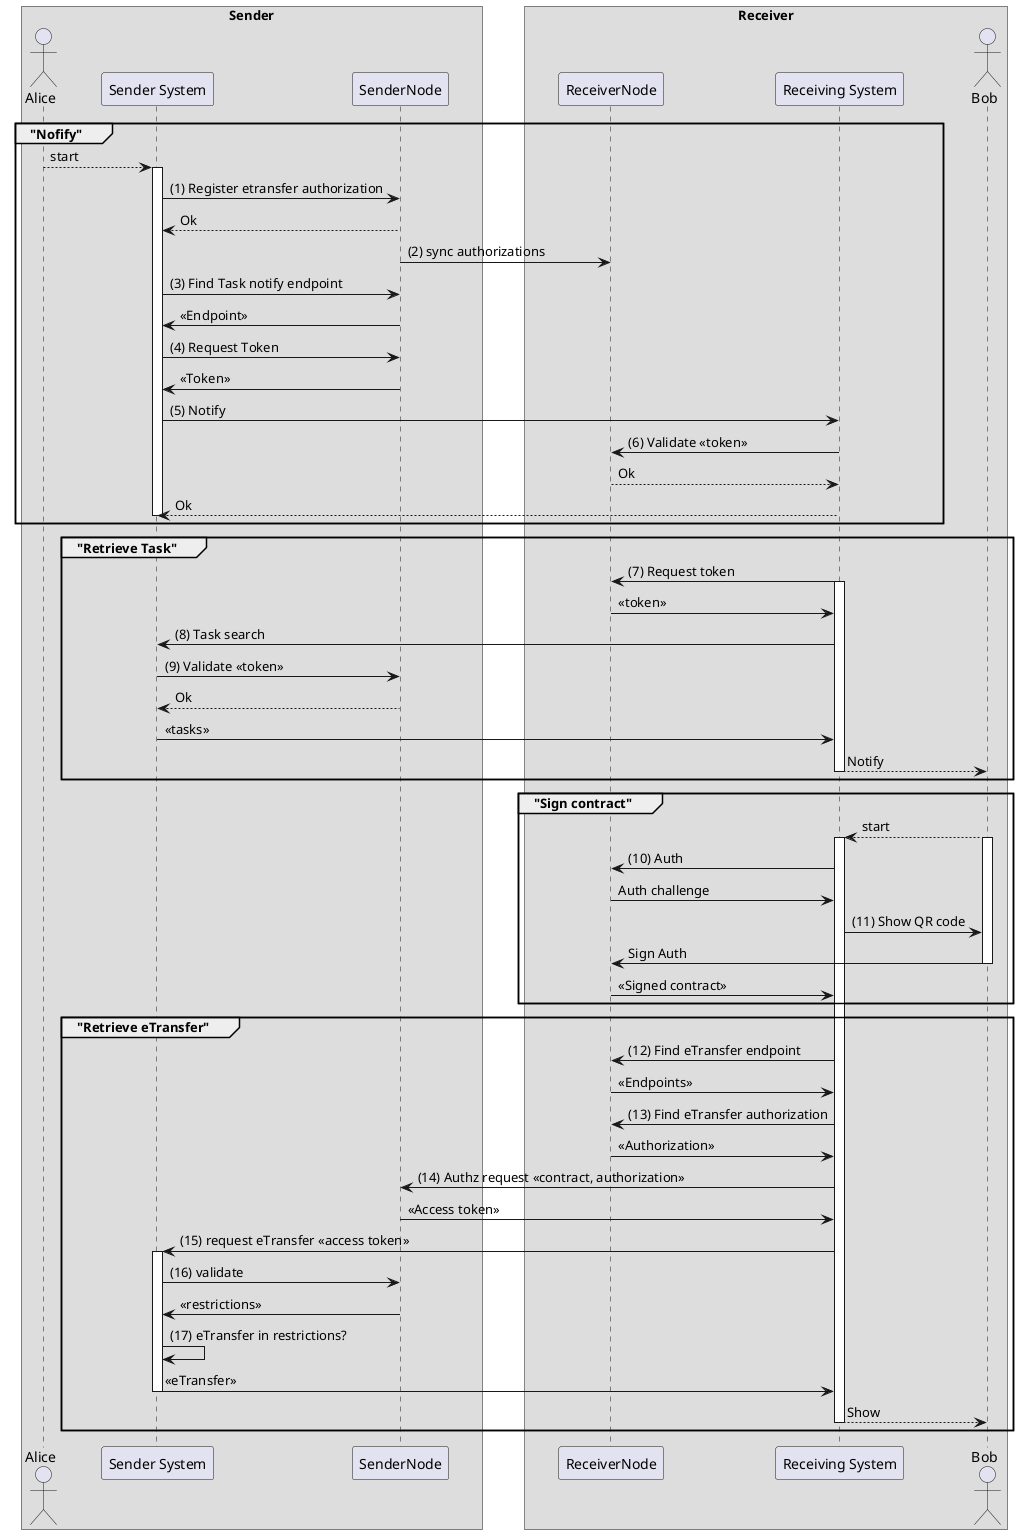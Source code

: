 @startuml
skinparam ParticipantPadding 30
skinparam BoxPadding 20

Box Sender
  actor Alice
  participant "Sender System" as Sender
  participant SenderNode
end box
Box Receiver
  participant ReceiverNode
  participant "Receiving System" as Receiver
  actor Bob
end box

group "Nofify"
  Alice --> Sender: start
  activate Sender
  Sender -> SenderNode: (1) Register etransfer authorization
  SenderNode --> Sender: Ok
  SenderNode -> ReceiverNode: (2) sync authorizations
  Sender -> SenderNode: (3) Find Task notify endpoint
  SenderNode -> Sender: <<Endpoint>>
  Sender -> SenderNode: (4) Request Token
  SenderNode -> Sender: <<Token>>
  Sender -> Receiver: (5) Notify
  Receiver -> ReceiverNode: (6) Validate <<token>>
  ReceiverNode --> Receiver: Ok
  Receiver --> Sender: Ok
  deactivate Sender
end

group "Retrieve Task"
  Receiver -> ReceiverNode: (7) Request token
  activate Receiver
  ReceiverNode -> Receiver: <<token>>
  Receiver -> Sender: (8) Task search
  Sender -> SenderNode: (9) Validate <<token>>
  SenderNode --> Sender: Ok
  Sender -> Receiver: <<tasks>>
  Receiver --> Bob: Notify
  deactivate Receiver
end

group "Sign contract"
  Bob --> Receiver: start
  activate Bob
  activate Receiver
  Receiver -> ReceiverNode: (10) Auth
  ReceiverNode -> Receiver: Auth challenge
  Receiver -> Bob: (11) Show QR code
  Bob -> ReceiverNode: Sign Auth
  deactivate Bob
  ReceiverNode -> Receiver: <<Signed contract>>
end

group "Retrieve eTransfer"
  Receiver -> ReceiverNode: (12) Find eTransfer endpoint
  ReceiverNode -> Receiver: <<Endpoints>>
  Receiver -> ReceiverNode: (13) Find eTransfer authorization
  ReceiverNode -> Receiver: <<Authorization>>
  Receiver -> SenderNode: (14) Authz request <<contract, authorization>>
  SenderNode -> Receiver: <<Access token>>
  Receiver -> Sender: (15) request eTransfer <<access token>>
  activate Sender
  Sender -> SenderNode: (16) validate
  SenderNode -> Sender: <<restrictions>>
  Sender -> Sender: (17) eTransfer in restrictions?
  Sender -> Receiver: <<eTransfer>>
  deactivate Sender
  Receiver --> Bob: Show
  deactivate Receiver
end
@enduml
